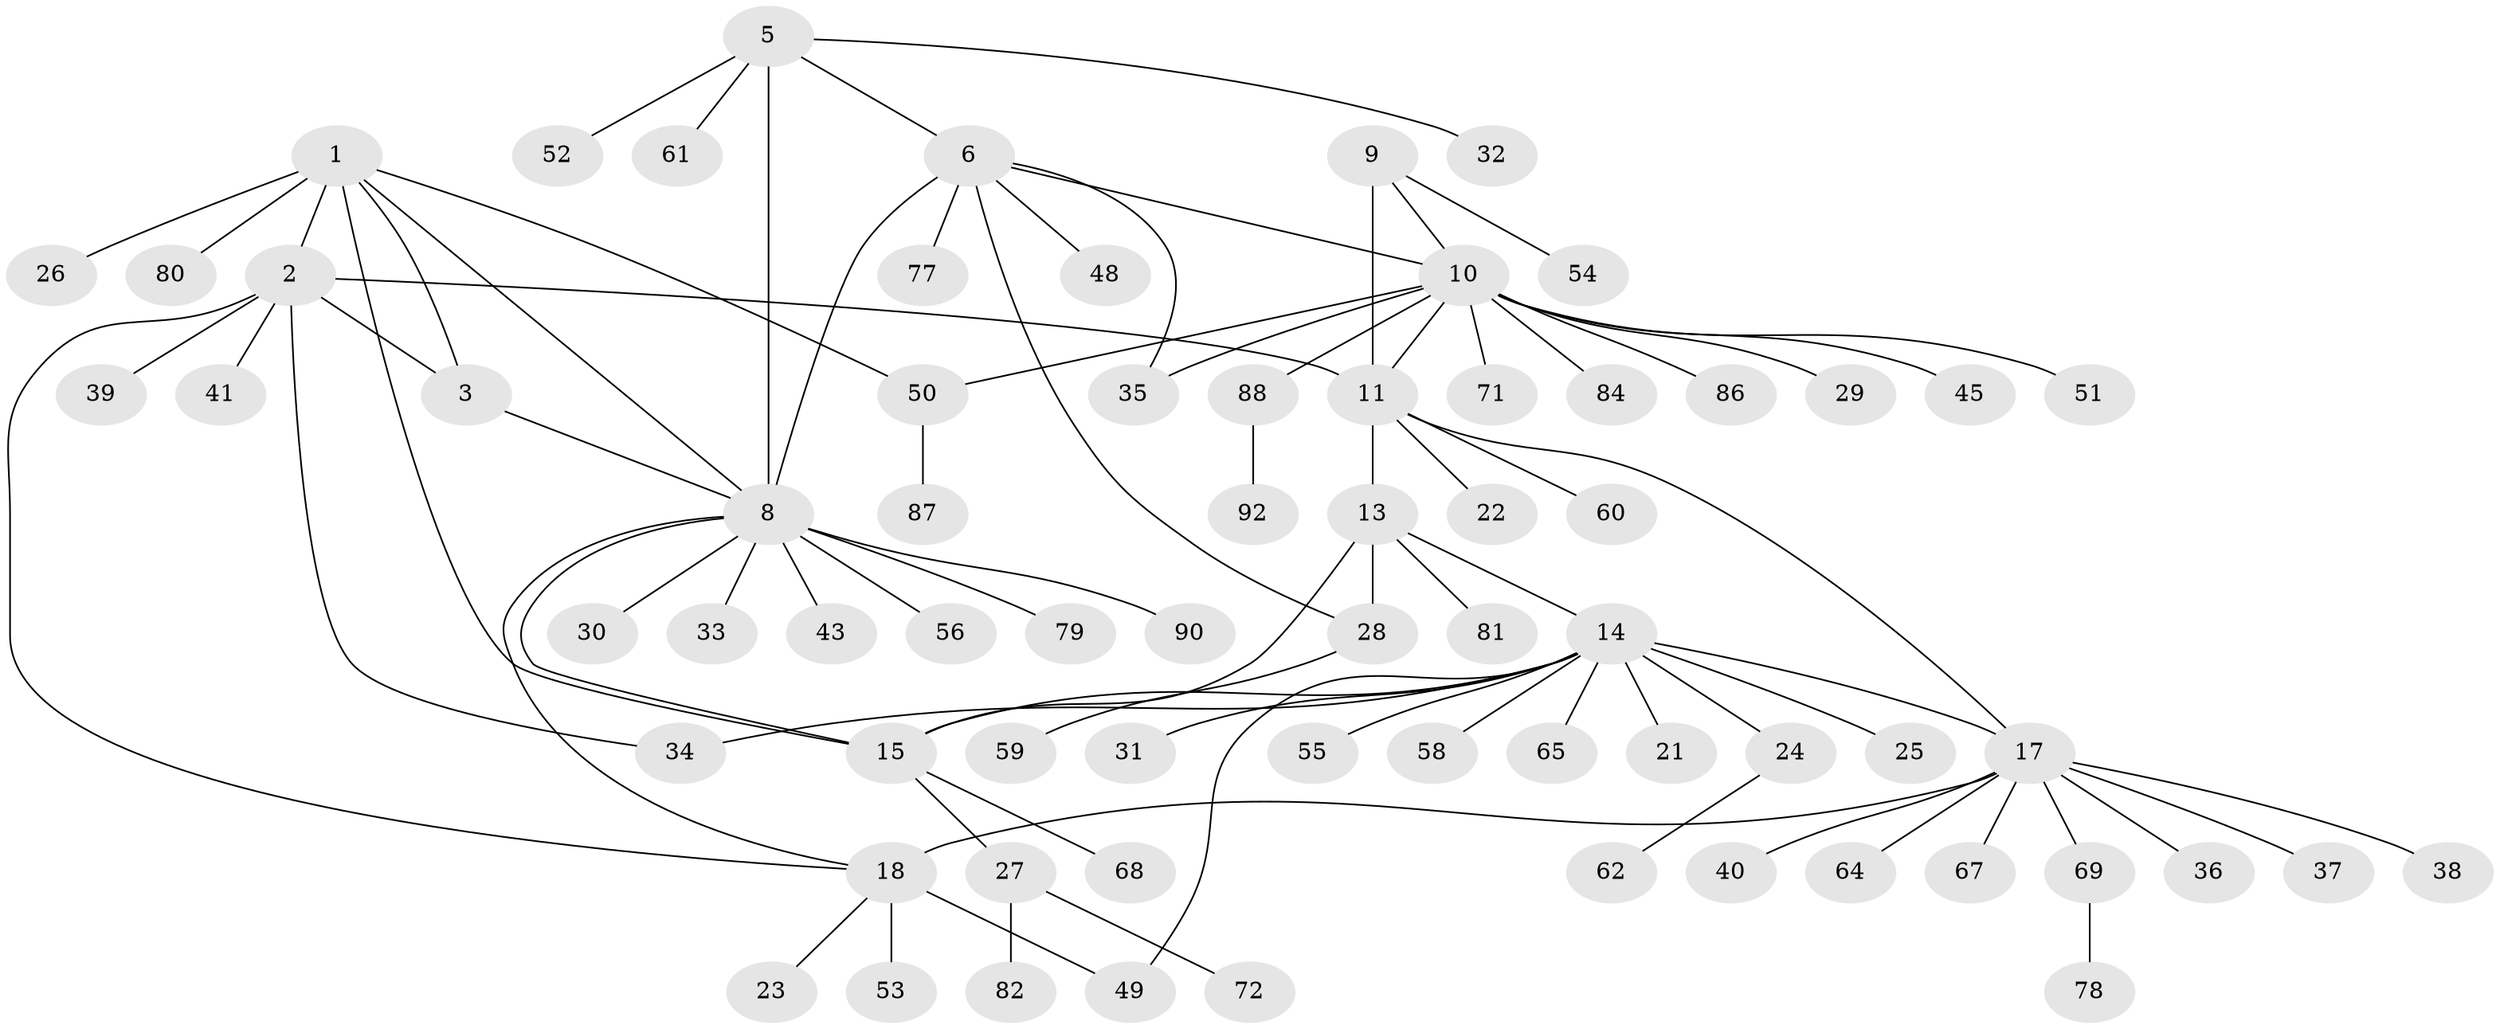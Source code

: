 // Generated by graph-tools (version 1.1) at 2025/24/03/03/25 07:24:10]
// undirected, 70 vertices, 85 edges
graph export_dot {
graph [start="1"]
  node [color=gray90,style=filled];
  1 [super="+83"];
  2 [super="+4"];
  3;
  5 [super="+7"];
  6 [super="+57"];
  8 [super="+73"];
  9;
  10 [super="+42"];
  11 [super="+12"];
  13 [super="+74"];
  14 [super="+16"];
  15 [super="+66"];
  17 [super="+20"];
  18 [super="+19"];
  21;
  22;
  23 [super="+47"];
  24 [super="+63"];
  25;
  26;
  27 [super="+76"];
  28 [super="+85"];
  29;
  30;
  31;
  32;
  33;
  34 [super="+44"];
  35;
  36;
  37 [super="+46"];
  38;
  39;
  40;
  41;
  43;
  45;
  48;
  49 [super="+75"];
  50;
  51;
  52;
  53;
  54 [super="+89"];
  55;
  56;
  58;
  59 [super="+70"];
  60;
  61;
  62;
  64 [super="+91"];
  65;
  67;
  68;
  69;
  71;
  72;
  77;
  78;
  79;
  80;
  81;
  82;
  84;
  86;
  87;
  88;
  90;
  92;
  1 -- 2 [weight=2];
  1 -- 3;
  1 -- 8;
  1 -- 15;
  1 -- 26;
  1 -- 50;
  1 -- 80;
  2 -- 3 [weight=2];
  2 -- 11;
  2 -- 41;
  2 -- 18;
  2 -- 34;
  2 -- 39;
  3 -- 8;
  5 -- 6 [weight=2];
  5 -- 8 [weight=2];
  5 -- 32;
  5 -- 52;
  5 -- 61;
  6 -- 8;
  6 -- 10;
  6 -- 28;
  6 -- 48;
  6 -- 35;
  6 -- 77;
  8 -- 15;
  8 -- 30;
  8 -- 33;
  8 -- 43;
  8 -- 56;
  8 -- 79;
  8 -- 90;
  8 -- 18;
  9 -- 10;
  9 -- 11 [weight=2];
  9 -- 54;
  10 -- 11 [weight=2];
  10 -- 29;
  10 -- 35;
  10 -- 45;
  10 -- 50;
  10 -- 51;
  10 -- 71;
  10 -- 84;
  10 -- 86;
  10 -- 88;
  11 -- 22;
  11 -- 60;
  11 -- 13;
  11 -- 17;
  13 -- 14 [weight=2];
  13 -- 15;
  13 -- 28;
  13 -- 81;
  14 -- 15 [weight=2];
  14 -- 21;
  14 -- 24;
  14 -- 49;
  14 -- 55;
  14 -- 58;
  14 -- 65;
  14 -- 25;
  14 -- 31;
  14 -- 17;
  14 -- 34;
  15 -- 27;
  15 -- 68;
  17 -- 18 [weight=4];
  17 -- 64;
  17 -- 67;
  17 -- 36;
  17 -- 37;
  17 -- 38;
  17 -- 69;
  17 -- 40;
  18 -- 23;
  18 -- 49;
  18 -- 53;
  24 -- 62;
  27 -- 72;
  27 -- 82;
  28 -- 59;
  50 -- 87;
  69 -- 78;
  88 -- 92;
}
